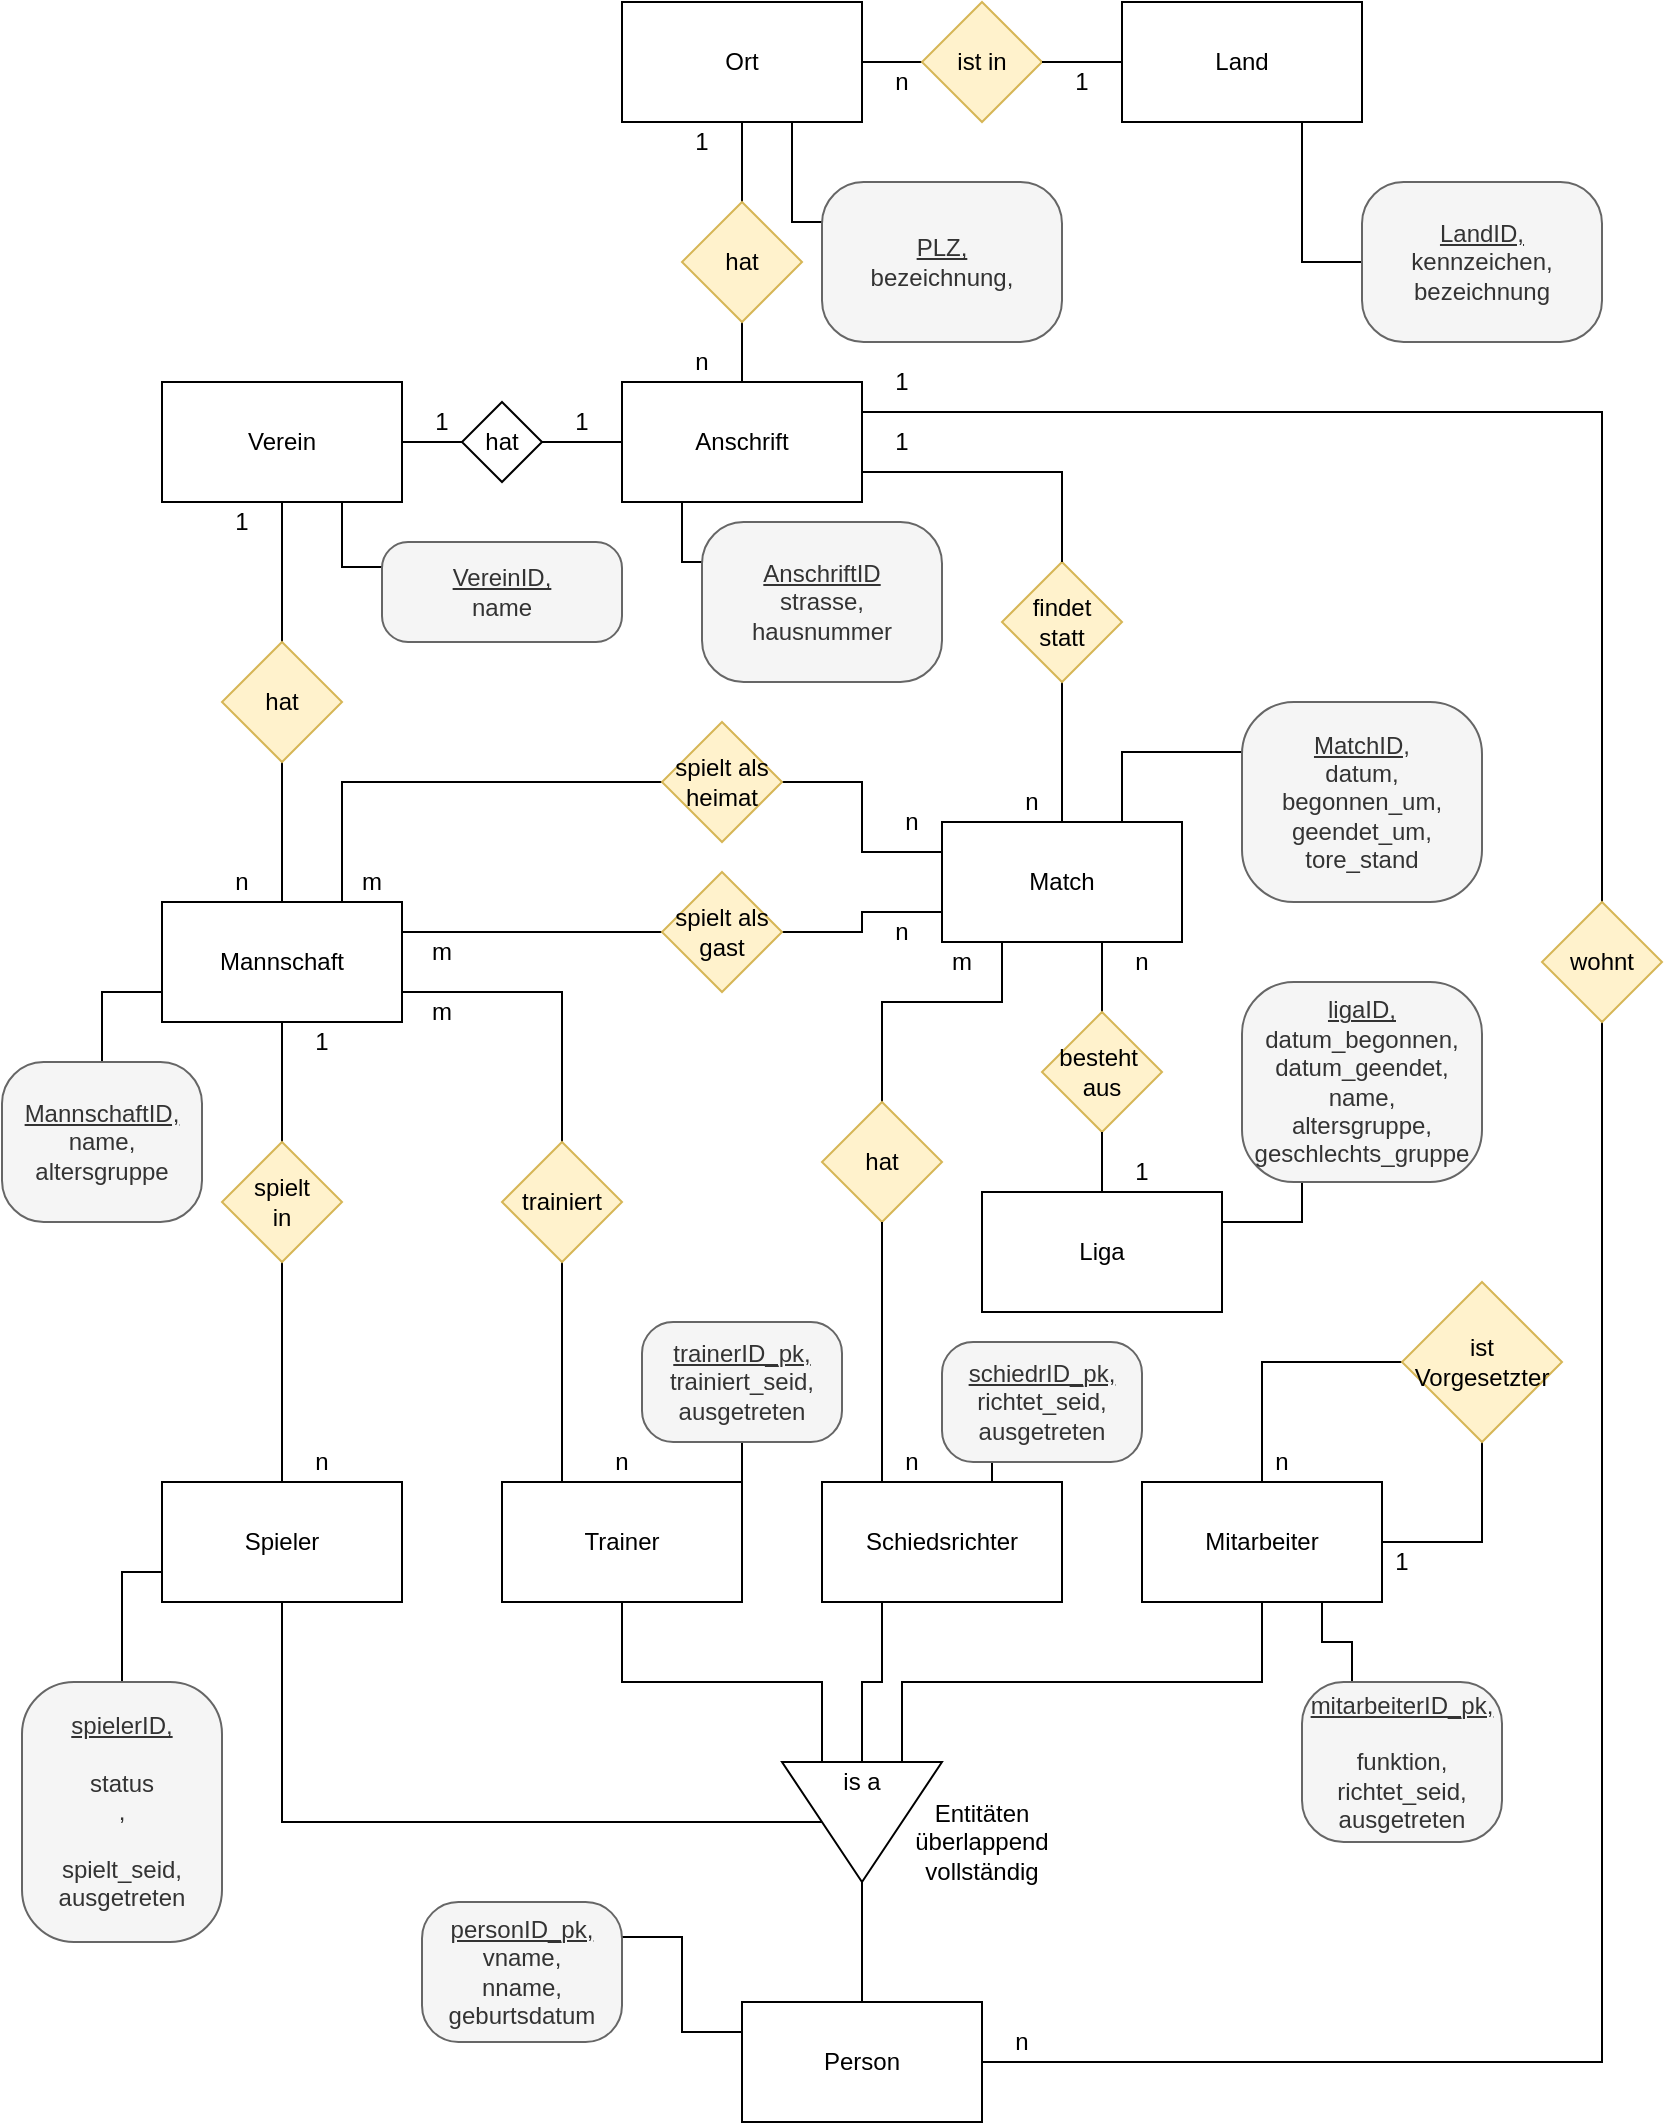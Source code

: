 <mxfile version="13.10.4" type="device"><diagram id="R2lEEEUBdFMjLlhIrx00" name="Page-1"><mxGraphModel dx="1422" dy="762" grid="1" gridSize="10" guides="1" tooltips="1" connect="1" arrows="1" fold="1" page="1" pageScale="1" pageWidth="850" pageHeight="1100" math="0" shadow="0" extFonts="Permanent Marker^https://fonts.googleapis.com/css?family=Permanent+Marker"><root><mxCell id="0"/><mxCell id="1" parent="0"/><mxCell id="BKmd2-QS0qU3UqVQhGlM-144" style="edgeStyle=orthogonalEdgeStyle;rounded=0;orthogonalLoop=1;jettySize=auto;html=1;exitX=0;exitY=0.25;exitDx=0;exitDy=0;entryX=1;entryY=0.25;entryDx=0;entryDy=0;endArrow=none;endFill=0;" parent="1" source="BKmd2-QS0qU3UqVQhGlM-1" target="BKmd2-QS0qU3UqVQhGlM-141" edge="1"><mxGeometry relative="1" as="geometry"/></mxCell><mxCell id="BKmd2-QS0qU3UqVQhGlM-1" value="Person" style="rounded=0;whiteSpace=wrap;html=1;" parent="1" vertex="1"><mxGeometry x="380" y="1030" width="120" height="60" as="geometry"/></mxCell><mxCell id="BKmd2-QS0qU3UqVQhGlM-13" style="edgeStyle=orthogonalEdgeStyle;rounded=0;orthogonalLoop=1;jettySize=auto;html=1;exitX=0.5;exitY=1;exitDx=0;exitDy=0;entryX=0.5;entryY=0;entryDx=0;entryDy=0;endArrow=none;endFill=0;" parent="1" source="BKmd2-QS0qU3UqVQhGlM-2" target="BKmd2-QS0qU3UqVQhGlM-10" edge="1"><mxGeometry relative="1" as="geometry"/></mxCell><mxCell id="BKmd2-QS0qU3UqVQhGlM-42" style="edgeStyle=orthogonalEdgeStyle;rounded=0;orthogonalLoop=1;jettySize=auto;html=1;exitX=1;exitY=0.5;exitDx=0;exitDy=0;entryX=0;entryY=0.5;entryDx=0;entryDy=0;endArrow=none;endFill=0;" parent="1" source="BKmd2-QS0qU3UqVQhGlM-2" target="BKmd2-QS0qU3UqVQhGlM-6" edge="1"><mxGeometry relative="1" as="geometry"/></mxCell><mxCell id="BKmd2-QS0qU3UqVQhGlM-51" style="edgeStyle=orthogonalEdgeStyle;rounded=0;orthogonalLoop=1;jettySize=auto;html=1;exitX=0.75;exitY=1;exitDx=0;exitDy=0;entryX=0;entryY=0.25;entryDx=0;entryDy=0;endArrow=none;endFill=0;" parent="1" source="BKmd2-QS0qU3UqVQhGlM-2" target="BKmd2-QS0qU3UqVQhGlM-50" edge="1"><mxGeometry relative="1" as="geometry"><Array as="points"><mxPoint x="180" y="312"/></Array></mxGeometry></mxCell><mxCell id="BKmd2-QS0qU3UqVQhGlM-2" value="Verein" style="rounded=0;whiteSpace=wrap;html=1;" parent="1" vertex="1"><mxGeometry x="90" y="220" width="120" height="60" as="geometry"/></mxCell><mxCell id="BKmd2-QS0qU3UqVQhGlM-99" style="edgeStyle=orthogonalEdgeStyle;rounded=0;orthogonalLoop=1;jettySize=auto;html=1;exitX=0.5;exitY=0;exitDx=0;exitDy=0;entryX=0.5;entryY=1;entryDx=0;entryDy=0;endArrow=none;endFill=0;" parent="1" source="BKmd2-QS0qU3UqVQhGlM-57" target="BKmd2-QS0qU3UqVQhGlM-4" edge="1"><mxGeometry relative="1" as="geometry"><Array as="points"><mxPoint x="560" y="500"/></Array></mxGeometry></mxCell><mxCell id="BKmd2-QS0qU3UqVQhGlM-136" style="edgeStyle=orthogonalEdgeStyle;rounded=0;orthogonalLoop=1;jettySize=auto;html=1;exitX=1;exitY=0.25;exitDx=0;exitDy=0;entryX=0.25;entryY=1;entryDx=0;entryDy=0;endArrow=none;endFill=0;" parent="1" source="BKmd2-QS0qU3UqVQhGlM-3" target="BKmd2-QS0qU3UqVQhGlM-135" edge="1"><mxGeometry relative="1" as="geometry"/></mxCell><mxCell id="BKmd2-QS0qU3UqVQhGlM-3" value="Liga" style="rounded=0;whiteSpace=wrap;html=1;" parent="1" vertex="1"><mxGeometry x="500" y="625" width="120" height="60" as="geometry"/></mxCell><mxCell id="BKmd2-QS0qU3UqVQhGlM-56" style="edgeStyle=orthogonalEdgeStyle;rounded=0;orthogonalLoop=1;jettySize=auto;html=1;exitX=0.5;exitY=0;exitDx=0;exitDy=0;entryX=0.5;entryY=1;entryDx=0;entryDy=0;endArrow=none;endFill=0;" parent="1" source="BKmd2-QS0qU3UqVQhGlM-4" target="BKmd2-QS0qU3UqVQhGlM-54" edge="1"><mxGeometry relative="1" as="geometry"/></mxCell><mxCell id="BKmd2-QS0qU3UqVQhGlM-109" style="edgeStyle=orthogonalEdgeStyle;rounded=0;orthogonalLoop=1;jettySize=auto;html=1;exitX=0.75;exitY=0;exitDx=0;exitDy=0;entryX=0;entryY=0.25;entryDx=0;entryDy=0;endArrow=none;endFill=0;" parent="1" source="BKmd2-QS0qU3UqVQhGlM-4" target="BKmd2-QS0qU3UqVQhGlM-108" edge="1"><mxGeometry relative="1" as="geometry"/></mxCell><mxCell id="BKmd2-QS0qU3UqVQhGlM-4" value="Match" style="rounded=0;whiteSpace=wrap;html=1;" parent="1" vertex="1"><mxGeometry x="480" y="440" width="120" height="60" as="geometry"/></mxCell><mxCell id="BKmd2-QS0qU3UqVQhGlM-81" style="edgeStyle=orthogonalEdgeStyle;rounded=0;orthogonalLoop=1;jettySize=auto;html=1;exitX=0.25;exitY=1;exitDx=0;exitDy=0;entryX=0;entryY=0.5;entryDx=0;entryDy=0;endArrow=none;endFill=0;" parent="1" source="BKmd2-QS0qU3UqVQhGlM-6" target="BKmd2-QS0qU3UqVQhGlM-80" edge="1"><mxGeometry relative="1" as="geometry"><Array as="points"><mxPoint x="350" y="310"/></Array></mxGeometry></mxCell><mxCell id="BKmd2-QS0qU3UqVQhGlM-104" style="edgeStyle=orthogonalEdgeStyle;rounded=0;orthogonalLoop=1;jettySize=auto;html=1;exitX=1;exitY=0.25;exitDx=0;exitDy=0;entryX=0.5;entryY=0;entryDx=0;entryDy=0;endArrow=none;endFill=0;" parent="1" source="BKmd2-QS0qU3UqVQhGlM-6" target="BKmd2-QS0qU3UqVQhGlM-102" edge="1"><mxGeometry relative="1" as="geometry"/></mxCell><mxCell id="BKmd2-QS0qU3UqVQhGlM-6" value="Anschrift" style="rounded=0;whiteSpace=wrap;html=1;" parent="1" vertex="1"><mxGeometry x="320" y="220" width="120" height="60" as="geometry"/></mxCell><mxCell id="BKmd2-QS0qU3UqVQhGlM-112" style="edgeStyle=orthogonalEdgeStyle;rounded=0;orthogonalLoop=1;jettySize=auto;html=1;exitX=0.5;exitY=1;exitDx=0;exitDy=0;entryX=0;entryY=0.75;entryDx=0;entryDy=0;endArrow=none;endFill=0;" parent="1" source="BKmd2-QS0qU3UqVQhGlM-8" target="BKmd2-QS0qU3UqVQhGlM-25" edge="1"><mxGeometry relative="1" as="geometry"/></mxCell><mxCell id="BKmd2-QS0qU3UqVQhGlM-146" style="edgeStyle=orthogonalEdgeStyle;rounded=0;orthogonalLoop=1;jettySize=auto;html=1;exitX=0.75;exitY=0;exitDx=0;exitDy=0;entryX=0.5;entryY=1;entryDx=0;entryDy=0;endArrow=none;endFill=0;" parent="1" source="BKmd2-QS0qU3UqVQhGlM-8" target="BKmd2-QS0qU3UqVQhGlM-145" edge="1"><mxGeometry relative="1" as="geometry"/></mxCell><mxCell id="BKmd2-QS0qU3UqVQhGlM-8" value="Trainer" style="rounded=0;whiteSpace=wrap;html=1;" parent="1" vertex="1"><mxGeometry x="260" y="770" width="120" height="60" as="geometry"/></mxCell><mxCell id="BKmd2-QS0qU3UqVQhGlM-140" style="edgeStyle=orthogonalEdgeStyle;rounded=0;orthogonalLoop=1;jettySize=auto;html=1;exitX=0;exitY=0.75;exitDx=0;exitDy=0;entryX=0.5;entryY=0;entryDx=0;entryDy=0;endArrow=none;endFill=0;" parent="1" source="BKmd2-QS0qU3UqVQhGlM-9" target="BKmd2-QS0qU3UqVQhGlM-139" edge="1"><mxGeometry relative="1" as="geometry"/></mxCell><mxCell id="BKmd2-QS0qU3UqVQhGlM-9" value="Spieler" style="rounded=0;whiteSpace=wrap;html=1;" parent="1" vertex="1"><mxGeometry x="90" y="770" width="120" height="60" as="geometry"/></mxCell><mxCell id="BKmd2-QS0qU3UqVQhGlM-20" style="edgeStyle=orthogonalEdgeStyle;rounded=0;orthogonalLoop=1;jettySize=auto;html=1;exitX=0.5;exitY=1;exitDx=0;exitDy=0;entryX=0.5;entryY=0;entryDx=0;entryDy=0;endArrow=none;endFill=0;" parent="1" source="BKmd2-QS0qU3UqVQhGlM-10" target="BKmd2-QS0qU3UqVQhGlM-9" edge="1"><mxGeometry relative="1" as="geometry"/></mxCell><mxCell id="BKmd2-QS0qU3UqVQhGlM-62" style="edgeStyle=orthogonalEdgeStyle;rounded=0;orthogonalLoop=1;jettySize=auto;html=1;exitX=1;exitY=0.75;exitDx=0;exitDy=0;entryX=0.5;entryY=0;entryDx=0;entryDy=0;endArrow=none;endFill=0;" parent="1" source="BKmd2-QS0qU3UqVQhGlM-10" target="BKmd2-QS0qU3UqVQhGlM-60" edge="1"><mxGeometry relative="1" as="geometry"/></mxCell><mxCell id="BKmd2-QS0qU3UqVQhGlM-128" style="edgeStyle=orthogonalEdgeStyle;rounded=0;orthogonalLoop=1;jettySize=auto;html=1;exitX=1;exitY=0.25;exitDx=0;exitDy=0;entryX=0;entryY=0.5;entryDx=0;entryDy=0;endArrow=none;endFill=0;" parent="1" source="BKmd2-QS0qU3UqVQhGlM-10" target="BKmd2-QS0qU3UqVQhGlM-127" edge="1"><mxGeometry relative="1" as="geometry"/></mxCell><mxCell id="BKmd2-QS0qU3UqVQhGlM-138" style="edgeStyle=orthogonalEdgeStyle;rounded=0;orthogonalLoop=1;jettySize=auto;html=1;exitX=0;exitY=0.75;exitDx=0;exitDy=0;entryX=0.5;entryY=0;entryDx=0;entryDy=0;endArrow=none;endFill=0;" parent="1" source="BKmd2-QS0qU3UqVQhGlM-10" target="BKmd2-QS0qU3UqVQhGlM-137" edge="1"><mxGeometry relative="1" as="geometry"/></mxCell><mxCell id="BKmd2-QS0qU3UqVQhGlM-10" value="Mannschaft" style="rounded=0;whiteSpace=wrap;html=1;" parent="1" vertex="1"><mxGeometry x="90" y="480" width="120" height="60" as="geometry"/></mxCell><mxCell id="BKmd2-QS0qU3UqVQhGlM-77" style="edgeStyle=orthogonalEdgeStyle;rounded=0;orthogonalLoop=1;jettySize=auto;html=1;exitX=1;exitY=0.5;exitDx=0;exitDy=0;entryX=0.5;entryY=1;entryDx=0;entryDy=0;endArrow=none;endFill=0;" parent="1" source="BKmd2-QS0qU3UqVQhGlM-12" target="BKmd2-QS0qU3UqVQhGlM-75" edge="1"><mxGeometry relative="1" as="geometry"/></mxCell><mxCell id="BKmd2-QS0qU3UqVQhGlM-150" style="edgeStyle=orthogonalEdgeStyle;rounded=0;orthogonalLoop=1;jettySize=auto;html=1;exitX=0.75;exitY=1;exitDx=0;exitDy=0;entryX=0.25;entryY=0;entryDx=0;entryDy=0;endArrow=none;endFill=0;" parent="1" source="BKmd2-QS0qU3UqVQhGlM-12" target="BKmd2-QS0qU3UqVQhGlM-149" edge="1"><mxGeometry relative="1" as="geometry"/></mxCell><mxCell id="BKmd2-QS0qU3UqVQhGlM-12" value="Mitarbeiter" style="rounded=0;whiteSpace=wrap;html=1;" parent="1" vertex="1"><mxGeometry x="580" y="770" width="120" height="60" as="geometry"/></mxCell><mxCell id="BKmd2-QS0qU3UqVQhGlM-14" value="1" style="text;html=1;strokeColor=none;fillColor=none;align=center;verticalAlign=middle;whiteSpace=wrap;rounded=0;" parent="1" vertex="1"><mxGeometry x="110" y="280" width="40" height="20" as="geometry"/></mxCell><mxCell id="BKmd2-QS0qU3UqVQhGlM-15" value="n" style="text;html=1;strokeColor=none;fillColor=none;align=center;verticalAlign=middle;whiteSpace=wrap;rounded=0;" parent="1" vertex="1"><mxGeometry x="110" y="460" width="40" height="20" as="geometry"/></mxCell><mxCell id="BKmd2-QS0qU3UqVQhGlM-18" value="n" style="text;html=1;strokeColor=none;fillColor=none;align=center;verticalAlign=middle;whiteSpace=wrap;rounded=0;" parent="1" vertex="1"><mxGeometry x="300" y="750" width="40" height="20" as="geometry"/></mxCell><mxCell id="BKmd2-QS0qU3UqVQhGlM-19" value="m" style="text;html=1;strokeColor=none;fillColor=none;align=center;verticalAlign=middle;whiteSpace=wrap;rounded=0;" parent="1" vertex="1"><mxGeometry x="210" y="525" width="40" height="20" as="geometry"/></mxCell><mxCell id="BKmd2-QS0qU3UqVQhGlM-21" value="n" style="text;html=1;strokeColor=none;fillColor=none;align=center;verticalAlign=middle;whiteSpace=wrap;rounded=0;" parent="1" vertex="1"><mxGeometry x="150" y="750" width="40" height="20" as="geometry"/></mxCell><mxCell id="BKmd2-QS0qU3UqVQhGlM-22" value="1" style="text;html=1;strokeColor=none;fillColor=none;align=center;verticalAlign=middle;whiteSpace=wrap;rounded=0;" parent="1" vertex="1"><mxGeometry x="150" y="540" width="40" height="20" as="geometry"/></mxCell><mxCell id="BKmd2-QS0qU3UqVQhGlM-30" style="edgeStyle=orthogonalEdgeStyle;rounded=0;orthogonalLoop=1;jettySize=auto;html=1;exitX=0;exitY=0.25;exitDx=0;exitDy=0;entryX=0.5;entryY=1;entryDx=0;entryDy=0;endArrow=none;endFill=0;" parent="1" source="BKmd2-QS0qU3UqVQhGlM-25" target="BKmd2-QS0qU3UqVQhGlM-12" edge="1"><mxGeometry relative="1" as="geometry"/></mxCell><mxCell id="BKmd2-QS0qU3UqVQhGlM-33" style="edgeStyle=orthogonalEdgeStyle;rounded=0;orthogonalLoop=1;jettySize=auto;html=1;exitX=1;exitY=0.5;exitDx=0;exitDy=0;entryX=0.5;entryY=0;entryDx=0;entryDy=0;endArrow=none;endFill=0;" parent="1" source="BKmd2-QS0qU3UqVQhGlM-25" target="BKmd2-QS0qU3UqVQhGlM-1" edge="1"><mxGeometry relative="1" as="geometry"/></mxCell><mxCell id="BKmd2-QS0qU3UqVQhGlM-110" style="edgeStyle=orthogonalEdgeStyle;rounded=0;orthogonalLoop=1;jettySize=auto;html=1;exitX=0.5;exitY=1;exitDx=0;exitDy=0;entryX=0.5;entryY=1;entryDx=0;entryDy=0;endArrow=none;endFill=0;" parent="1" source="BKmd2-QS0qU3UqVQhGlM-25" target="BKmd2-QS0qU3UqVQhGlM-9" edge="1"><mxGeometry relative="1" as="geometry"/></mxCell><mxCell id="BKmd2-QS0qU3UqVQhGlM-25" value="" style="triangle;whiteSpace=wrap;html=1;rotation=90;horizontal=1;" parent="1" vertex="1"><mxGeometry x="410" y="900" width="60" height="80" as="geometry"/></mxCell><mxCell id="BKmd2-QS0qU3UqVQhGlM-35" value="1" style="text;html=1;strokeColor=none;fillColor=none;align=center;verticalAlign=middle;whiteSpace=wrap;rounded=0;" parent="1" vertex="1"><mxGeometry x="560" y="605" width="40" height="20" as="geometry"/></mxCell><mxCell id="BKmd2-QS0qU3UqVQhGlM-36" value="n" style="text;html=1;strokeColor=none;fillColor=none;align=center;verticalAlign=middle;whiteSpace=wrap;rounded=0;" parent="1" vertex="1"><mxGeometry x="565" y="500" width="30" height="20" as="geometry"/></mxCell><mxCell id="BKmd2-QS0qU3UqVQhGlM-38" value="m" style="text;html=1;strokeColor=none;fillColor=none;align=center;verticalAlign=middle;whiteSpace=wrap;rounded=0;" parent="1" vertex="1"><mxGeometry x="180" y="460" width="30" height="20" as="geometry"/></mxCell><mxCell id="BKmd2-QS0qU3UqVQhGlM-39" value="n" style="text;html=1;strokeColor=none;fillColor=none;align=center;verticalAlign=middle;whiteSpace=wrap;rounded=0;" parent="1" vertex="1"><mxGeometry x="450" y="430" width="30" height="20" as="geometry"/></mxCell><mxCell id="BKmd2-QS0qU3UqVQhGlM-46" value="1" style="text;html=1;strokeColor=none;fillColor=none;align=center;verticalAlign=middle;whiteSpace=wrap;rounded=0;" parent="1" vertex="1"><mxGeometry x="210" y="230" width="40" height="20" as="geometry"/></mxCell><mxCell id="BKmd2-QS0qU3UqVQhGlM-47" value="1" style="text;html=1;strokeColor=none;fillColor=none;align=center;verticalAlign=middle;whiteSpace=wrap;rounded=0;" parent="1" vertex="1"><mxGeometry x="280" y="230" width="40" height="20" as="geometry"/></mxCell><mxCell id="BKmd2-QS0qU3UqVQhGlM-48" value="1" style="text;html=1;strokeColor=none;fillColor=none;align=center;verticalAlign=middle;whiteSpace=wrap;rounded=0;" parent="1" vertex="1"><mxGeometry x="440" y="240" width="40" height="20" as="geometry"/></mxCell><mxCell id="BKmd2-QS0qU3UqVQhGlM-49" value="n" style="text;html=1;strokeColor=none;fillColor=none;align=center;verticalAlign=middle;whiteSpace=wrap;rounded=0;" parent="1" vertex="1"><mxGeometry x="510" y="420" width="30" height="20" as="geometry"/></mxCell><mxCell id="BKmd2-QS0qU3UqVQhGlM-50" value="&lt;u&gt;VereinID,&lt;/u&gt;&lt;br&gt;name" style="rounded=1;whiteSpace=wrap;html=1;arcSize=26;fillColor=#f5f5f5;strokeColor=#666666;fontColor=#333333;" parent="1" vertex="1"><mxGeometry x="200" y="300" width="120" height="50" as="geometry"/></mxCell><mxCell id="BKmd2-QS0qU3UqVQhGlM-52" value="hat" style="rhombus;whiteSpace=wrap;html=1;fillColor=#fff2cc;strokeColor=#d6b656;" parent="1" vertex="1"><mxGeometry x="120" y="350" width="60" height="60" as="geometry"/></mxCell><mxCell id="BKmd2-QS0qU3UqVQhGlM-53" value="hat" style="rhombus;whiteSpace=wrap;html=1;" parent="1" vertex="1"><mxGeometry x="240" y="230" width="40" height="40" as="geometry"/></mxCell><mxCell id="BKmd2-QS0qU3UqVQhGlM-54" value="findet &lt;br&gt;statt" style="rhombus;whiteSpace=wrap;html=1;fillColor=#fff2cc;strokeColor=#d6b656;" parent="1" vertex="1"><mxGeometry x="510" y="310" width="60" height="60" as="geometry"/></mxCell><mxCell id="BKmd2-QS0qU3UqVQhGlM-55" style="edgeStyle=orthogonalEdgeStyle;rounded=0;orthogonalLoop=1;jettySize=auto;html=1;exitX=1;exitY=0.75;exitDx=0;exitDy=0;entryX=0.5;entryY=0;entryDx=0;entryDy=0;endArrow=none;endFill=0;" parent="1" source="BKmd2-QS0qU3UqVQhGlM-6" target="BKmd2-QS0qU3UqVQhGlM-54" edge="1"><mxGeometry relative="1" as="geometry"><mxPoint x="440" y="265" as="sourcePoint"/><mxPoint x="540" y="440" as="targetPoint"/></mxGeometry></mxCell><mxCell id="BKmd2-QS0qU3UqVQhGlM-125" style="edgeStyle=orthogonalEdgeStyle;rounded=0;orthogonalLoop=1;jettySize=auto;html=1;exitX=1;exitY=0.5;exitDx=0;exitDy=0;entryX=0;entryY=0.25;entryDx=0;entryDy=0;endArrow=none;endFill=0;" parent="1" source="BKmd2-QS0qU3UqVQhGlM-58" target="BKmd2-QS0qU3UqVQhGlM-4" edge="1"><mxGeometry relative="1" as="geometry"/></mxCell><mxCell id="BKmd2-QS0qU3UqVQhGlM-126" style="edgeStyle=orthogonalEdgeStyle;rounded=0;orthogonalLoop=1;jettySize=auto;html=1;exitX=0;exitY=0.5;exitDx=0;exitDy=0;entryX=0.75;entryY=0;entryDx=0;entryDy=0;endArrow=none;endFill=0;" parent="1" source="BKmd2-QS0qU3UqVQhGlM-58" target="BKmd2-QS0qU3UqVQhGlM-10" edge="1"><mxGeometry relative="1" as="geometry"/></mxCell><mxCell id="BKmd2-QS0qU3UqVQhGlM-58" value="spielt als&lt;br&gt;heimat" style="rhombus;whiteSpace=wrap;html=1;fillColor=#fff2cc;strokeColor=#d6b656;" parent="1" vertex="1"><mxGeometry x="340" y="390" width="60" height="60" as="geometry"/></mxCell><mxCell id="BKmd2-QS0qU3UqVQhGlM-59" value="spielt&lt;br&gt;in" style="rhombus;whiteSpace=wrap;html=1;fillColor=#fff2cc;strokeColor=#d6b656;" parent="1" vertex="1"><mxGeometry x="120" y="600" width="60" height="60" as="geometry"/></mxCell><mxCell id="BKmd2-QS0qU3UqVQhGlM-111" style="edgeStyle=orthogonalEdgeStyle;rounded=0;orthogonalLoop=1;jettySize=auto;html=1;exitX=0.5;exitY=1;exitDx=0;exitDy=0;entryX=0.25;entryY=0;entryDx=0;entryDy=0;endArrow=none;endFill=0;" parent="1" source="BKmd2-QS0qU3UqVQhGlM-60" target="BKmd2-QS0qU3UqVQhGlM-8" edge="1"><mxGeometry relative="1" as="geometry"/></mxCell><mxCell id="BKmd2-QS0qU3UqVQhGlM-60" value="trainiert" style="rhombus;whiteSpace=wrap;html=1;fillColor=#fff2cc;strokeColor=#d6b656;" parent="1" vertex="1"><mxGeometry x="260" y="600" width="60" height="60" as="geometry"/></mxCell><mxCell id="BKmd2-QS0qU3UqVQhGlM-64" value="is a" style="text;html=1;strokeColor=none;fillColor=none;align=center;verticalAlign=middle;whiteSpace=wrap;rounded=0;" parent="1" vertex="1"><mxGeometry x="420" y="910" width="40" height="20" as="geometry"/></mxCell><mxCell id="BKmd2-QS0qU3UqVQhGlM-65" value="Entitäten überlappend&lt;br&gt;vollständig" style="text;html=1;strokeColor=none;fillColor=none;align=center;verticalAlign=middle;whiteSpace=wrap;rounded=0;" parent="1" vertex="1"><mxGeometry x="460" y="930" width="80" height="40" as="geometry"/></mxCell><mxCell id="BKmd2-QS0qU3UqVQhGlM-74" style="edgeStyle=orthogonalEdgeStyle;rounded=0;orthogonalLoop=1;jettySize=auto;html=1;exitX=1;exitY=0.5;exitDx=0;exitDy=0;entryX=0.5;entryY=0;entryDx=0;entryDy=0;endArrow=none;endFill=0;" parent="1" source="BKmd2-QS0qU3UqVQhGlM-75" target="BKmd2-QS0qU3UqVQhGlM-12" edge="1"><mxGeometry relative="1" as="geometry"><Array as="points"><mxPoint x="640" y="710"/></Array></mxGeometry></mxCell><mxCell id="BKmd2-QS0qU3UqVQhGlM-75" value="ist Vorgesetzter" style="rhombus;whiteSpace=wrap;html=1;fillColor=#fff2cc;strokeColor=#d6b656;" parent="1" vertex="1"><mxGeometry x="710" y="670" width="80" height="80" as="geometry"/></mxCell><mxCell id="BKmd2-QS0qU3UqVQhGlM-78" value="n" style="text;html=1;strokeColor=none;fillColor=none;align=center;verticalAlign=middle;whiteSpace=wrap;rounded=0;" parent="1" vertex="1"><mxGeometry x="640" y="750" width="20" height="20" as="geometry"/></mxCell><mxCell id="BKmd2-QS0qU3UqVQhGlM-79" value="1" style="text;html=1;strokeColor=none;fillColor=none;align=center;verticalAlign=middle;whiteSpace=wrap;rounded=0;" parent="1" vertex="1"><mxGeometry x="700" y="800" width="20" height="20" as="geometry"/></mxCell><mxCell id="BKmd2-QS0qU3UqVQhGlM-80" value="&lt;u&gt;AnschriftID&lt;/u&gt;&lt;br&gt;strasse,&lt;br&gt;hausnummer" style="rounded=1;whiteSpace=wrap;html=1;arcSize=26;fillColor=#f5f5f5;strokeColor=#666666;fontColor=#333333;" parent="1" vertex="1"><mxGeometry x="360" y="290" width="120" height="80" as="geometry"/></mxCell><mxCell id="BKmd2-QS0qU3UqVQhGlM-87" style="edgeStyle=orthogonalEdgeStyle;rounded=0;orthogonalLoop=1;jettySize=auto;html=1;exitX=0.75;exitY=1;exitDx=0;exitDy=0;entryX=0;entryY=0.25;entryDx=0;entryDy=0;endArrow=none;endFill=0;" parent="1" source="BKmd2-QS0qU3UqVQhGlM-84" target="BKmd2-QS0qU3UqVQhGlM-86" edge="1"><mxGeometry relative="1" as="geometry"><Array as="points"><mxPoint x="405" y="140"/></Array></mxGeometry></mxCell><mxCell id="BKmd2-QS0qU3UqVQhGlM-91" style="edgeStyle=orthogonalEdgeStyle;rounded=0;orthogonalLoop=1;jettySize=auto;html=1;exitX=0.5;exitY=1;exitDx=0;exitDy=0;entryX=0.5;entryY=0;entryDx=0;entryDy=0;endArrow=none;endFill=0;" parent="1" source="BKmd2-QS0qU3UqVQhGlM-84" target="BKmd2-QS0qU3UqVQhGlM-6" edge="1"><mxGeometry relative="1" as="geometry"/></mxCell><mxCell id="BKmd2-QS0qU3UqVQhGlM-84" value="Ort" style="rounded=0;whiteSpace=wrap;html=1;" parent="1" vertex="1"><mxGeometry x="320" y="30" width="120" height="60" as="geometry"/></mxCell><mxCell id="BKmd2-QS0qU3UqVQhGlM-89" style="edgeStyle=orthogonalEdgeStyle;rounded=0;orthogonalLoop=1;jettySize=auto;html=1;exitX=0.75;exitY=1;exitDx=0;exitDy=0;entryX=0;entryY=0.5;entryDx=0;entryDy=0;endArrow=none;endFill=0;" parent="1" source="BKmd2-QS0qU3UqVQhGlM-85" target="BKmd2-QS0qU3UqVQhGlM-88" edge="1"><mxGeometry relative="1" as="geometry"/></mxCell><mxCell id="BKmd2-QS0qU3UqVQhGlM-90" style="edgeStyle=orthogonalEdgeStyle;rounded=0;orthogonalLoop=1;jettySize=auto;html=1;exitX=0;exitY=0.5;exitDx=0;exitDy=0;entryX=1;entryY=0.5;entryDx=0;entryDy=0;endArrow=none;endFill=0;" parent="1" source="BKmd2-QS0qU3UqVQhGlM-97" target="BKmd2-QS0qU3UqVQhGlM-84" edge="1"><mxGeometry relative="1" as="geometry"/></mxCell><mxCell id="BKmd2-QS0qU3UqVQhGlM-85" value="Land" style="rounded=0;whiteSpace=wrap;html=1;" parent="1" vertex="1"><mxGeometry x="570" y="30" width="120" height="60" as="geometry"/></mxCell><mxCell id="BKmd2-QS0qU3UqVQhGlM-86" value="&lt;u&gt;PLZ,&lt;/u&gt;&lt;br&gt;bezeichnung," style="rounded=1;whiteSpace=wrap;html=1;arcSize=26;fillColor=#f5f5f5;strokeColor=#666666;fontColor=#333333;" parent="1" vertex="1"><mxGeometry x="420" y="120" width="120" height="80" as="geometry"/></mxCell><mxCell id="BKmd2-QS0qU3UqVQhGlM-88" value="&lt;u&gt;LandID,&lt;/u&gt;&lt;br&gt;kennzeichen,&lt;br&gt;bezeichnung" style="rounded=1;whiteSpace=wrap;html=1;arcSize=26;fillColor=#f5f5f5;strokeColor=#666666;fontColor=#333333;" parent="1" vertex="1"><mxGeometry x="690" y="120" width="120" height="80" as="geometry"/></mxCell><mxCell id="BKmd2-QS0qU3UqVQhGlM-92" value="1" style="text;html=1;strokeColor=none;fillColor=none;align=center;verticalAlign=middle;whiteSpace=wrap;rounded=0;" parent="1" vertex="1"><mxGeometry x="530" y="60" width="40" height="20" as="geometry"/></mxCell><mxCell id="BKmd2-QS0qU3UqVQhGlM-93" value="n" style="text;html=1;strokeColor=none;fillColor=none;align=center;verticalAlign=middle;whiteSpace=wrap;rounded=0;" parent="1" vertex="1"><mxGeometry x="440" y="60" width="40" height="20" as="geometry"/></mxCell><mxCell id="BKmd2-QS0qU3UqVQhGlM-94" value="n" style="text;html=1;strokeColor=none;fillColor=none;align=center;verticalAlign=middle;whiteSpace=wrap;rounded=0;" parent="1" vertex="1"><mxGeometry x="340" y="200" width="40" height="20" as="geometry"/></mxCell><mxCell id="BKmd2-QS0qU3UqVQhGlM-95" value="1" style="text;html=1;strokeColor=none;fillColor=none;align=center;verticalAlign=middle;whiteSpace=wrap;rounded=0;" parent="1" vertex="1"><mxGeometry x="340" y="90" width="40" height="20" as="geometry"/></mxCell><mxCell id="BKmd2-QS0qU3UqVQhGlM-96" value="hat" style="rhombus;whiteSpace=wrap;html=1;fillColor=#fff2cc;strokeColor=#d6b656;" parent="1" vertex="1"><mxGeometry x="350" y="130" width="60" height="60" as="geometry"/></mxCell><mxCell id="BKmd2-QS0qU3UqVQhGlM-97" value="ist in" style="rhombus;whiteSpace=wrap;html=1;fillColor=#fff2cc;strokeColor=#d6b656;" parent="1" vertex="1"><mxGeometry x="470" y="30" width="60" height="60" as="geometry"/></mxCell><mxCell id="BKmd2-QS0qU3UqVQhGlM-98" style="edgeStyle=orthogonalEdgeStyle;rounded=0;orthogonalLoop=1;jettySize=auto;html=1;exitX=0;exitY=0.5;exitDx=0;exitDy=0;entryX=1;entryY=0.5;entryDx=0;entryDy=0;endArrow=none;endFill=0;" parent="1" source="BKmd2-QS0qU3UqVQhGlM-85" target="BKmd2-QS0qU3UqVQhGlM-97" edge="1"><mxGeometry relative="1" as="geometry"><mxPoint x="570" y="60" as="sourcePoint"/><mxPoint x="440" y="60" as="targetPoint"/></mxGeometry></mxCell><mxCell id="BKmd2-QS0qU3UqVQhGlM-57" value="besteht&amp;nbsp;&lt;br&gt;aus" style="rhombus;whiteSpace=wrap;html=1;fillColor=#fff2cc;strokeColor=#d6b656;" parent="1" vertex="1"><mxGeometry x="530" y="535" width="60" height="60" as="geometry"/></mxCell><mxCell id="BKmd2-QS0qU3UqVQhGlM-100" style="edgeStyle=orthogonalEdgeStyle;rounded=0;orthogonalLoop=1;jettySize=auto;html=1;exitX=0.5;exitY=0;exitDx=0;exitDy=0;entryX=0.5;entryY=1;entryDx=0;entryDy=0;endArrow=none;endFill=0;" parent="1" source="BKmd2-QS0qU3UqVQhGlM-3" target="BKmd2-QS0qU3UqVQhGlM-57" edge="1"><mxGeometry relative="1" as="geometry"><mxPoint x="560" y="625" as="sourcePoint"/><mxPoint x="560" y="515" as="targetPoint"/></mxGeometry></mxCell><mxCell id="BKmd2-QS0qU3UqVQhGlM-105" style="edgeStyle=orthogonalEdgeStyle;rounded=0;orthogonalLoop=1;jettySize=auto;html=1;exitX=0.5;exitY=1;exitDx=0;exitDy=0;entryX=1;entryY=0.5;entryDx=0;entryDy=0;endArrow=none;endFill=0;" parent="1" source="BKmd2-QS0qU3UqVQhGlM-102" target="BKmd2-QS0qU3UqVQhGlM-1" edge="1"><mxGeometry relative="1" as="geometry"/></mxCell><mxCell id="BKmd2-QS0qU3UqVQhGlM-102" value="wohnt" style="rhombus;whiteSpace=wrap;html=1;fillColor=#fff2cc;strokeColor=#d6b656;" parent="1" vertex="1"><mxGeometry x="780" y="480" width="60" height="60" as="geometry"/></mxCell><mxCell id="BKmd2-QS0qU3UqVQhGlM-106" value="1" style="text;html=1;strokeColor=none;fillColor=none;align=center;verticalAlign=middle;whiteSpace=wrap;rounded=0;" parent="1" vertex="1"><mxGeometry x="440" y="210" width="40" height="20" as="geometry"/></mxCell><mxCell id="BKmd2-QS0qU3UqVQhGlM-107" value="n" style="text;html=1;strokeColor=none;fillColor=none;align=center;verticalAlign=middle;whiteSpace=wrap;rounded=0;" parent="1" vertex="1"><mxGeometry x="500" y="1040" width="40" height="20" as="geometry"/></mxCell><mxCell id="BKmd2-QS0qU3UqVQhGlM-108" value="&lt;u&gt;MatchID,&lt;br&gt;&lt;/u&gt;datum,&lt;br&gt;begonnen_um,&lt;br&gt;geendet_um,&lt;br&gt;tore_stand" style="rounded=1;whiteSpace=wrap;html=1;arcSize=26;fillColor=#f5f5f5;strokeColor=#666666;fontColor=#333333;" parent="1" vertex="1"><mxGeometry x="630" y="380" width="120" height="100" as="geometry"/></mxCell><mxCell id="BKmd2-QS0qU3UqVQhGlM-115" style="edgeStyle=orthogonalEdgeStyle;rounded=0;orthogonalLoop=1;jettySize=auto;html=1;exitX=0.25;exitY=1;exitDx=0;exitDy=0;entryX=0;entryY=0.5;entryDx=0;entryDy=0;endArrow=none;endFill=0;" parent="1" source="BKmd2-QS0qU3UqVQhGlM-113" target="BKmd2-QS0qU3UqVQhGlM-25" edge="1"><mxGeometry relative="1" as="geometry"/></mxCell><mxCell id="BKmd2-QS0qU3UqVQhGlM-117" style="edgeStyle=orthogonalEdgeStyle;rounded=0;orthogonalLoop=1;jettySize=auto;html=1;exitX=0.25;exitY=0;exitDx=0;exitDy=0;entryX=0.25;entryY=1;entryDx=0;entryDy=0;endArrow=none;endFill=0;" parent="1" source="BKmd2-QS0qU3UqVQhGlM-118" target="BKmd2-QS0qU3UqVQhGlM-4" edge="1"><mxGeometry relative="1" as="geometry"><Array as="points"><mxPoint x="450" y="530"/><mxPoint x="510" y="530"/></Array></mxGeometry></mxCell><mxCell id="BKmd2-QS0qU3UqVQhGlM-148" style="edgeStyle=orthogonalEdgeStyle;rounded=0;orthogonalLoop=1;jettySize=auto;html=1;exitX=0.75;exitY=0;exitDx=0;exitDy=0;entryX=0.25;entryY=1;entryDx=0;entryDy=0;endArrow=none;endFill=0;" parent="1" source="BKmd2-QS0qU3UqVQhGlM-113" target="BKmd2-QS0qU3UqVQhGlM-147" edge="1"><mxGeometry relative="1" as="geometry"/></mxCell><mxCell id="BKmd2-QS0qU3UqVQhGlM-113" value="Schiedsrichter" style="rounded=0;whiteSpace=wrap;html=1;" parent="1" vertex="1"><mxGeometry x="420" y="770" width="120" height="60" as="geometry"/></mxCell><mxCell id="BKmd2-QS0qU3UqVQhGlM-118" value="hat" style="rhombus;whiteSpace=wrap;html=1;fillColor=#fff2cc;strokeColor=#d6b656;" parent="1" vertex="1"><mxGeometry x="420" y="580" width="60" height="60" as="geometry"/></mxCell><mxCell id="BKmd2-QS0qU3UqVQhGlM-119" style="edgeStyle=orthogonalEdgeStyle;rounded=0;orthogonalLoop=1;jettySize=auto;html=1;exitX=0.25;exitY=0;exitDx=0;exitDy=0;entryX=0.5;entryY=1;entryDx=0;entryDy=0;endArrow=none;endFill=0;" parent="1" source="BKmd2-QS0qU3UqVQhGlM-113" target="BKmd2-QS0qU3UqVQhGlM-118" edge="1"><mxGeometry relative="1" as="geometry"><mxPoint x="450" y="770" as="sourcePoint"/><mxPoint x="510" y="500" as="targetPoint"/><Array as="points"><mxPoint x="450" y="670"/><mxPoint x="450" y="670"/></Array></mxGeometry></mxCell><mxCell id="BKmd2-QS0qU3UqVQhGlM-120" value="n" style="text;html=1;strokeColor=none;fillColor=none;align=center;verticalAlign=middle;whiteSpace=wrap;rounded=0;" parent="1" vertex="1"><mxGeometry x="450" y="750" width="30" height="20" as="geometry"/></mxCell><mxCell id="BKmd2-QS0qU3UqVQhGlM-122" value="m" style="text;html=1;strokeColor=none;fillColor=none;align=center;verticalAlign=middle;whiteSpace=wrap;rounded=0;" parent="1" vertex="1"><mxGeometry x="470" y="500" width="40" height="20" as="geometry"/></mxCell><mxCell id="BKmd2-QS0qU3UqVQhGlM-129" style="edgeStyle=orthogonalEdgeStyle;rounded=0;orthogonalLoop=1;jettySize=auto;html=1;exitX=1;exitY=0.5;exitDx=0;exitDy=0;entryX=0;entryY=0.75;entryDx=0;entryDy=0;endArrow=none;endFill=0;" parent="1" source="BKmd2-QS0qU3UqVQhGlM-127" target="BKmd2-QS0qU3UqVQhGlM-4" edge="1"><mxGeometry relative="1" as="geometry"/></mxCell><mxCell id="BKmd2-QS0qU3UqVQhGlM-127" value="spielt als&lt;br&gt;gast" style="rhombus;whiteSpace=wrap;html=1;fillColor=#fff2cc;strokeColor=#d6b656;" parent="1" vertex="1"><mxGeometry x="340" y="465" width="60" height="60" as="geometry"/></mxCell><mxCell id="BKmd2-QS0qU3UqVQhGlM-133" value="m" style="text;html=1;strokeColor=none;fillColor=none;align=center;verticalAlign=middle;whiteSpace=wrap;rounded=0;" parent="1" vertex="1"><mxGeometry x="210" y="495" width="40" height="20" as="geometry"/></mxCell><mxCell id="BKmd2-QS0qU3UqVQhGlM-134" value="n" style="text;html=1;strokeColor=none;fillColor=none;align=center;verticalAlign=middle;whiteSpace=wrap;rounded=0;" parent="1" vertex="1"><mxGeometry x="440" y="485" width="40" height="20" as="geometry"/></mxCell><mxCell id="BKmd2-QS0qU3UqVQhGlM-135" value="&lt;u&gt;ligaID,&lt;/u&gt;&lt;br&gt;datum_begonnen,&lt;br&gt;datum_geendet,&lt;br&gt;name,&lt;br&gt;altersgruppe,&lt;br&gt;geschlechts_gruppe" style="rounded=1;whiteSpace=wrap;html=1;arcSize=26;fillColor=#f5f5f5;strokeColor=#666666;fontColor=#333333;" parent="1" vertex="1"><mxGeometry x="630" y="520" width="120" height="100" as="geometry"/></mxCell><mxCell id="BKmd2-QS0qU3UqVQhGlM-137" value="&lt;u&gt;MannschaftID,&lt;/u&gt;&lt;br&gt;name,&lt;br&gt;altersgruppe" style="rounded=1;whiteSpace=wrap;html=1;arcSize=26;fillColor=#f5f5f5;strokeColor=#666666;fontColor=#333333;" parent="1" vertex="1"><mxGeometry x="10" y="560" width="100" height="80" as="geometry"/></mxCell><mxCell id="BKmd2-QS0qU3UqVQhGlM-139" value="&lt;u&gt;spielerID,&lt;/u&gt;&lt;br&gt;&lt;br&gt;status&lt;br&gt;,&lt;br&gt;&lt;br&gt;spielt_seid,&lt;br&gt;ausgetreten" style="rounded=1;whiteSpace=wrap;html=1;arcSize=26;fillColor=#f5f5f5;strokeColor=#666666;fontColor=#333333;" parent="1" vertex="1"><mxGeometry x="20" y="870" width="100" height="130" as="geometry"/></mxCell><mxCell id="BKmd2-QS0qU3UqVQhGlM-141" value="&lt;u&gt;personID_pk,&lt;/u&gt;&lt;br&gt;vname,&lt;br&gt;nname,&lt;br&gt;geburtsdatum" style="rounded=1;whiteSpace=wrap;html=1;arcSize=26;fillColor=#f5f5f5;strokeColor=#666666;fontColor=#333333;" parent="1" vertex="1"><mxGeometry x="220" y="980" width="100" height="70" as="geometry"/></mxCell><mxCell id="BKmd2-QS0qU3UqVQhGlM-145" value="&lt;u&gt;trainerID_pk,&lt;/u&gt;&lt;br&gt;trainiert_seid,&lt;br&gt;ausgetreten" style="rounded=1;whiteSpace=wrap;html=1;arcSize=26;fillColor=#f5f5f5;strokeColor=#666666;fontColor=#333333;" parent="1" vertex="1"><mxGeometry x="330" y="690" width="100" height="60" as="geometry"/></mxCell><mxCell id="BKmd2-QS0qU3UqVQhGlM-147" value="&lt;u&gt;schiedrID_pk,&lt;/u&gt;&lt;br&gt;richtet_seid,&lt;br&gt;ausgetreten" style="rounded=1;whiteSpace=wrap;html=1;arcSize=26;fillColor=#f5f5f5;strokeColor=#666666;fontColor=#333333;" parent="1" vertex="1"><mxGeometry x="480" y="700" width="100" height="60" as="geometry"/></mxCell><mxCell id="BKmd2-QS0qU3UqVQhGlM-149" value="&lt;u&gt;mitarbeiterID_pk,&lt;/u&gt;&lt;br&gt;&lt;br&gt;funktion,&lt;br&gt;richtet_seid,&lt;br&gt;ausgetreten" style="rounded=1;whiteSpace=wrap;html=1;arcSize=26;fillColor=#f5f5f5;strokeColor=#666666;fontColor=#333333;" parent="1" vertex="1"><mxGeometry x="660" y="870" width="100" height="80" as="geometry"/></mxCell></root></mxGraphModel></diagram></mxfile>